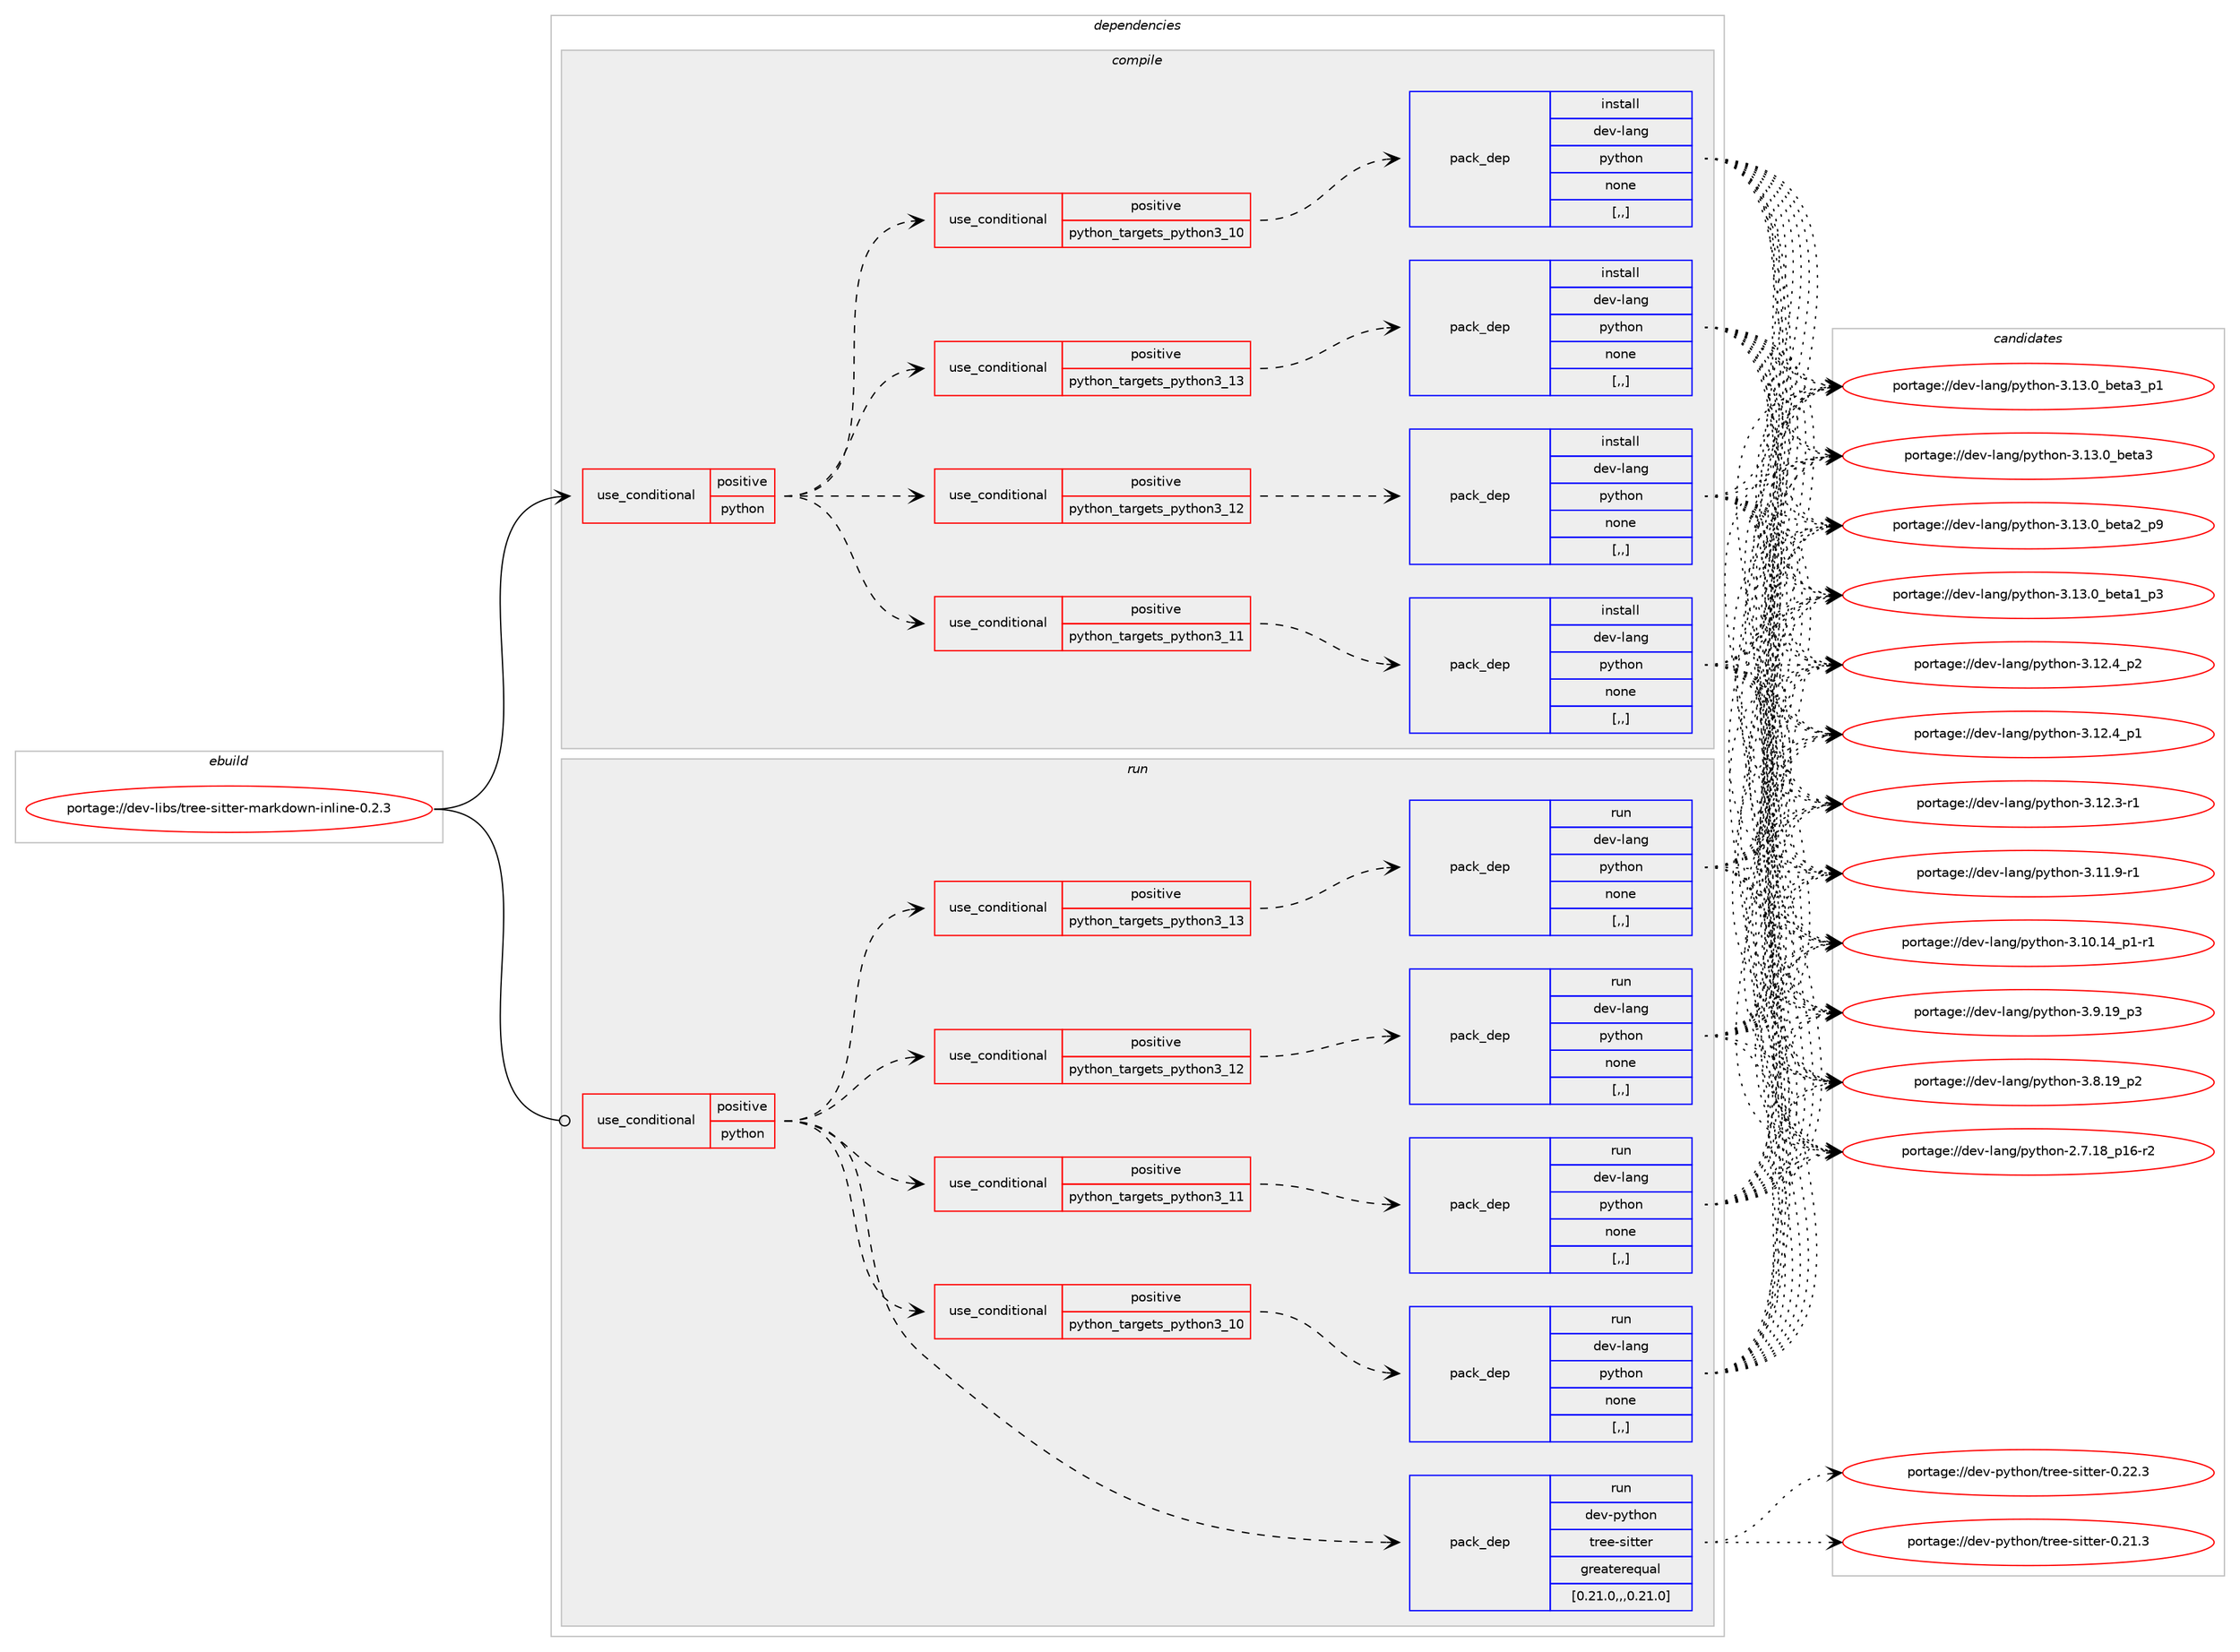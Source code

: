 digraph prolog {

# *************
# Graph options
# *************

newrank=true;
concentrate=true;
compound=true;
graph [rankdir=LR,fontname=Helvetica,fontsize=10,ranksep=1.5];#, ranksep=2.5, nodesep=0.2];
edge  [arrowhead=vee];
node  [fontname=Helvetica,fontsize=10];

# **********
# The ebuild
# **********

subgraph cluster_leftcol {
color=gray;
label=<<i>ebuild</i>>;
id [label="portage://dev-libs/tree-sitter-markdown-inline-0.2.3", color=red, width=4, href="../dev-libs/tree-sitter-markdown-inline-0.2.3.svg"];
}

# ****************
# The dependencies
# ****************

subgraph cluster_midcol {
color=gray;
label=<<i>dependencies</i>>;
subgraph cluster_compile {
fillcolor="#eeeeee";
style=filled;
label=<<i>compile</i>>;
subgraph cond28446 {
dependency114228 [label=<<TABLE BORDER="0" CELLBORDER="1" CELLSPACING="0" CELLPADDING="4"><TR><TD ROWSPAN="3" CELLPADDING="10">use_conditional</TD></TR><TR><TD>positive</TD></TR><TR><TD>python</TD></TR></TABLE>>, shape=none, color=red];
subgraph cond28447 {
dependency114229 [label=<<TABLE BORDER="0" CELLBORDER="1" CELLSPACING="0" CELLPADDING="4"><TR><TD ROWSPAN="3" CELLPADDING="10">use_conditional</TD></TR><TR><TD>positive</TD></TR><TR><TD>python_targets_python3_10</TD></TR></TABLE>>, shape=none, color=red];
subgraph pack84584 {
dependency114230 [label=<<TABLE BORDER="0" CELLBORDER="1" CELLSPACING="0" CELLPADDING="4" WIDTH="220"><TR><TD ROWSPAN="6" CELLPADDING="30">pack_dep</TD></TR><TR><TD WIDTH="110">install</TD></TR><TR><TD>dev-lang</TD></TR><TR><TD>python</TD></TR><TR><TD>none</TD></TR><TR><TD>[,,]</TD></TR></TABLE>>, shape=none, color=blue];
}
dependency114229:e -> dependency114230:w [weight=20,style="dashed",arrowhead="vee"];
}
dependency114228:e -> dependency114229:w [weight=20,style="dashed",arrowhead="vee"];
subgraph cond28448 {
dependency114231 [label=<<TABLE BORDER="0" CELLBORDER="1" CELLSPACING="0" CELLPADDING="4"><TR><TD ROWSPAN="3" CELLPADDING="10">use_conditional</TD></TR><TR><TD>positive</TD></TR><TR><TD>python_targets_python3_11</TD></TR></TABLE>>, shape=none, color=red];
subgraph pack84585 {
dependency114232 [label=<<TABLE BORDER="0" CELLBORDER="1" CELLSPACING="0" CELLPADDING="4" WIDTH="220"><TR><TD ROWSPAN="6" CELLPADDING="30">pack_dep</TD></TR><TR><TD WIDTH="110">install</TD></TR><TR><TD>dev-lang</TD></TR><TR><TD>python</TD></TR><TR><TD>none</TD></TR><TR><TD>[,,]</TD></TR></TABLE>>, shape=none, color=blue];
}
dependency114231:e -> dependency114232:w [weight=20,style="dashed",arrowhead="vee"];
}
dependency114228:e -> dependency114231:w [weight=20,style="dashed",arrowhead="vee"];
subgraph cond28449 {
dependency114233 [label=<<TABLE BORDER="0" CELLBORDER="1" CELLSPACING="0" CELLPADDING="4"><TR><TD ROWSPAN="3" CELLPADDING="10">use_conditional</TD></TR><TR><TD>positive</TD></TR><TR><TD>python_targets_python3_12</TD></TR></TABLE>>, shape=none, color=red];
subgraph pack84586 {
dependency114234 [label=<<TABLE BORDER="0" CELLBORDER="1" CELLSPACING="0" CELLPADDING="4" WIDTH="220"><TR><TD ROWSPAN="6" CELLPADDING="30">pack_dep</TD></TR><TR><TD WIDTH="110">install</TD></TR><TR><TD>dev-lang</TD></TR><TR><TD>python</TD></TR><TR><TD>none</TD></TR><TR><TD>[,,]</TD></TR></TABLE>>, shape=none, color=blue];
}
dependency114233:e -> dependency114234:w [weight=20,style="dashed",arrowhead="vee"];
}
dependency114228:e -> dependency114233:w [weight=20,style="dashed",arrowhead="vee"];
subgraph cond28450 {
dependency114235 [label=<<TABLE BORDER="0" CELLBORDER="1" CELLSPACING="0" CELLPADDING="4"><TR><TD ROWSPAN="3" CELLPADDING="10">use_conditional</TD></TR><TR><TD>positive</TD></TR><TR><TD>python_targets_python3_13</TD></TR></TABLE>>, shape=none, color=red];
subgraph pack84587 {
dependency114236 [label=<<TABLE BORDER="0" CELLBORDER="1" CELLSPACING="0" CELLPADDING="4" WIDTH="220"><TR><TD ROWSPAN="6" CELLPADDING="30">pack_dep</TD></TR><TR><TD WIDTH="110">install</TD></TR><TR><TD>dev-lang</TD></TR><TR><TD>python</TD></TR><TR><TD>none</TD></TR><TR><TD>[,,]</TD></TR></TABLE>>, shape=none, color=blue];
}
dependency114235:e -> dependency114236:w [weight=20,style="dashed",arrowhead="vee"];
}
dependency114228:e -> dependency114235:w [weight=20,style="dashed",arrowhead="vee"];
}
id:e -> dependency114228:w [weight=20,style="solid",arrowhead="vee"];
}
subgraph cluster_compileandrun {
fillcolor="#eeeeee";
style=filled;
label=<<i>compile and run</i>>;
}
subgraph cluster_run {
fillcolor="#eeeeee";
style=filled;
label=<<i>run</i>>;
subgraph cond28451 {
dependency114237 [label=<<TABLE BORDER="0" CELLBORDER="1" CELLSPACING="0" CELLPADDING="4"><TR><TD ROWSPAN="3" CELLPADDING="10">use_conditional</TD></TR><TR><TD>positive</TD></TR><TR><TD>python</TD></TR></TABLE>>, shape=none, color=red];
subgraph cond28452 {
dependency114238 [label=<<TABLE BORDER="0" CELLBORDER="1" CELLSPACING="0" CELLPADDING="4"><TR><TD ROWSPAN="3" CELLPADDING="10">use_conditional</TD></TR><TR><TD>positive</TD></TR><TR><TD>python_targets_python3_10</TD></TR></TABLE>>, shape=none, color=red];
subgraph pack84588 {
dependency114239 [label=<<TABLE BORDER="0" CELLBORDER="1" CELLSPACING="0" CELLPADDING="4" WIDTH="220"><TR><TD ROWSPAN="6" CELLPADDING="30">pack_dep</TD></TR><TR><TD WIDTH="110">run</TD></TR><TR><TD>dev-lang</TD></TR><TR><TD>python</TD></TR><TR><TD>none</TD></TR><TR><TD>[,,]</TD></TR></TABLE>>, shape=none, color=blue];
}
dependency114238:e -> dependency114239:w [weight=20,style="dashed",arrowhead="vee"];
}
dependency114237:e -> dependency114238:w [weight=20,style="dashed",arrowhead="vee"];
subgraph cond28453 {
dependency114240 [label=<<TABLE BORDER="0" CELLBORDER="1" CELLSPACING="0" CELLPADDING="4"><TR><TD ROWSPAN="3" CELLPADDING="10">use_conditional</TD></TR><TR><TD>positive</TD></TR><TR><TD>python_targets_python3_11</TD></TR></TABLE>>, shape=none, color=red];
subgraph pack84589 {
dependency114241 [label=<<TABLE BORDER="0" CELLBORDER="1" CELLSPACING="0" CELLPADDING="4" WIDTH="220"><TR><TD ROWSPAN="6" CELLPADDING="30">pack_dep</TD></TR><TR><TD WIDTH="110">run</TD></TR><TR><TD>dev-lang</TD></TR><TR><TD>python</TD></TR><TR><TD>none</TD></TR><TR><TD>[,,]</TD></TR></TABLE>>, shape=none, color=blue];
}
dependency114240:e -> dependency114241:w [weight=20,style="dashed",arrowhead="vee"];
}
dependency114237:e -> dependency114240:w [weight=20,style="dashed",arrowhead="vee"];
subgraph cond28454 {
dependency114242 [label=<<TABLE BORDER="0" CELLBORDER="1" CELLSPACING="0" CELLPADDING="4"><TR><TD ROWSPAN="3" CELLPADDING="10">use_conditional</TD></TR><TR><TD>positive</TD></TR><TR><TD>python_targets_python3_12</TD></TR></TABLE>>, shape=none, color=red];
subgraph pack84590 {
dependency114243 [label=<<TABLE BORDER="0" CELLBORDER="1" CELLSPACING="0" CELLPADDING="4" WIDTH="220"><TR><TD ROWSPAN="6" CELLPADDING="30">pack_dep</TD></TR><TR><TD WIDTH="110">run</TD></TR><TR><TD>dev-lang</TD></TR><TR><TD>python</TD></TR><TR><TD>none</TD></TR><TR><TD>[,,]</TD></TR></TABLE>>, shape=none, color=blue];
}
dependency114242:e -> dependency114243:w [weight=20,style="dashed",arrowhead="vee"];
}
dependency114237:e -> dependency114242:w [weight=20,style="dashed",arrowhead="vee"];
subgraph cond28455 {
dependency114244 [label=<<TABLE BORDER="0" CELLBORDER="1" CELLSPACING="0" CELLPADDING="4"><TR><TD ROWSPAN="3" CELLPADDING="10">use_conditional</TD></TR><TR><TD>positive</TD></TR><TR><TD>python_targets_python3_13</TD></TR></TABLE>>, shape=none, color=red];
subgraph pack84591 {
dependency114245 [label=<<TABLE BORDER="0" CELLBORDER="1" CELLSPACING="0" CELLPADDING="4" WIDTH="220"><TR><TD ROWSPAN="6" CELLPADDING="30">pack_dep</TD></TR><TR><TD WIDTH="110">run</TD></TR><TR><TD>dev-lang</TD></TR><TR><TD>python</TD></TR><TR><TD>none</TD></TR><TR><TD>[,,]</TD></TR></TABLE>>, shape=none, color=blue];
}
dependency114244:e -> dependency114245:w [weight=20,style="dashed",arrowhead="vee"];
}
dependency114237:e -> dependency114244:w [weight=20,style="dashed",arrowhead="vee"];
subgraph pack84592 {
dependency114246 [label=<<TABLE BORDER="0" CELLBORDER="1" CELLSPACING="0" CELLPADDING="4" WIDTH="220"><TR><TD ROWSPAN="6" CELLPADDING="30">pack_dep</TD></TR><TR><TD WIDTH="110">run</TD></TR><TR><TD>dev-python</TD></TR><TR><TD>tree-sitter</TD></TR><TR><TD>greaterequal</TD></TR><TR><TD>[0.21.0,,,0.21.0]</TD></TR></TABLE>>, shape=none, color=blue];
}
dependency114237:e -> dependency114246:w [weight=20,style="dashed",arrowhead="vee"];
}
id:e -> dependency114237:w [weight=20,style="solid",arrowhead="odot"];
}
}

# **************
# The candidates
# **************

subgraph cluster_choices {
rank=same;
color=gray;
label=<<i>candidates</i>>;

subgraph choice84584 {
color=black;
nodesep=1;
choice10010111845108971101034711212111610411111045514649514648959810111697519511249 [label="portage://dev-lang/python-3.13.0_beta3_p1", color=red, width=4,href="../dev-lang/python-3.13.0_beta3_p1.svg"];
choice1001011184510897110103471121211161041111104551464951464895981011169751 [label="portage://dev-lang/python-3.13.0_beta3", color=red, width=4,href="../dev-lang/python-3.13.0_beta3.svg"];
choice10010111845108971101034711212111610411111045514649514648959810111697509511257 [label="portage://dev-lang/python-3.13.0_beta2_p9", color=red, width=4,href="../dev-lang/python-3.13.0_beta2_p9.svg"];
choice10010111845108971101034711212111610411111045514649514648959810111697499511251 [label="portage://dev-lang/python-3.13.0_beta1_p3", color=red, width=4,href="../dev-lang/python-3.13.0_beta1_p3.svg"];
choice100101118451089711010347112121116104111110455146495046529511250 [label="portage://dev-lang/python-3.12.4_p2", color=red, width=4,href="../dev-lang/python-3.12.4_p2.svg"];
choice100101118451089711010347112121116104111110455146495046529511249 [label="portage://dev-lang/python-3.12.4_p1", color=red, width=4,href="../dev-lang/python-3.12.4_p1.svg"];
choice100101118451089711010347112121116104111110455146495046514511449 [label="portage://dev-lang/python-3.12.3-r1", color=red, width=4,href="../dev-lang/python-3.12.3-r1.svg"];
choice100101118451089711010347112121116104111110455146494946574511449 [label="portage://dev-lang/python-3.11.9-r1", color=red, width=4,href="../dev-lang/python-3.11.9-r1.svg"];
choice100101118451089711010347112121116104111110455146494846495295112494511449 [label="portage://dev-lang/python-3.10.14_p1-r1", color=red, width=4,href="../dev-lang/python-3.10.14_p1-r1.svg"];
choice100101118451089711010347112121116104111110455146574649579511251 [label="portage://dev-lang/python-3.9.19_p3", color=red, width=4,href="../dev-lang/python-3.9.19_p3.svg"];
choice100101118451089711010347112121116104111110455146564649579511250 [label="portage://dev-lang/python-3.8.19_p2", color=red, width=4,href="../dev-lang/python-3.8.19_p2.svg"];
choice100101118451089711010347112121116104111110455046554649569511249544511450 [label="portage://dev-lang/python-2.7.18_p16-r2", color=red, width=4,href="../dev-lang/python-2.7.18_p16-r2.svg"];
dependency114230:e -> choice10010111845108971101034711212111610411111045514649514648959810111697519511249:w [style=dotted,weight="100"];
dependency114230:e -> choice1001011184510897110103471121211161041111104551464951464895981011169751:w [style=dotted,weight="100"];
dependency114230:e -> choice10010111845108971101034711212111610411111045514649514648959810111697509511257:w [style=dotted,weight="100"];
dependency114230:e -> choice10010111845108971101034711212111610411111045514649514648959810111697499511251:w [style=dotted,weight="100"];
dependency114230:e -> choice100101118451089711010347112121116104111110455146495046529511250:w [style=dotted,weight="100"];
dependency114230:e -> choice100101118451089711010347112121116104111110455146495046529511249:w [style=dotted,weight="100"];
dependency114230:e -> choice100101118451089711010347112121116104111110455146495046514511449:w [style=dotted,weight="100"];
dependency114230:e -> choice100101118451089711010347112121116104111110455146494946574511449:w [style=dotted,weight="100"];
dependency114230:e -> choice100101118451089711010347112121116104111110455146494846495295112494511449:w [style=dotted,weight="100"];
dependency114230:e -> choice100101118451089711010347112121116104111110455146574649579511251:w [style=dotted,weight="100"];
dependency114230:e -> choice100101118451089711010347112121116104111110455146564649579511250:w [style=dotted,weight="100"];
dependency114230:e -> choice100101118451089711010347112121116104111110455046554649569511249544511450:w [style=dotted,weight="100"];
}
subgraph choice84585 {
color=black;
nodesep=1;
choice10010111845108971101034711212111610411111045514649514648959810111697519511249 [label="portage://dev-lang/python-3.13.0_beta3_p1", color=red, width=4,href="../dev-lang/python-3.13.0_beta3_p1.svg"];
choice1001011184510897110103471121211161041111104551464951464895981011169751 [label="portage://dev-lang/python-3.13.0_beta3", color=red, width=4,href="../dev-lang/python-3.13.0_beta3.svg"];
choice10010111845108971101034711212111610411111045514649514648959810111697509511257 [label="portage://dev-lang/python-3.13.0_beta2_p9", color=red, width=4,href="../dev-lang/python-3.13.0_beta2_p9.svg"];
choice10010111845108971101034711212111610411111045514649514648959810111697499511251 [label="portage://dev-lang/python-3.13.0_beta1_p3", color=red, width=4,href="../dev-lang/python-3.13.0_beta1_p3.svg"];
choice100101118451089711010347112121116104111110455146495046529511250 [label="portage://dev-lang/python-3.12.4_p2", color=red, width=4,href="../dev-lang/python-3.12.4_p2.svg"];
choice100101118451089711010347112121116104111110455146495046529511249 [label="portage://dev-lang/python-3.12.4_p1", color=red, width=4,href="../dev-lang/python-3.12.4_p1.svg"];
choice100101118451089711010347112121116104111110455146495046514511449 [label="portage://dev-lang/python-3.12.3-r1", color=red, width=4,href="../dev-lang/python-3.12.3-r1.svg"];
choice100101118451089711010347112121116104111110455146494946574511449 [label="portage://dev-lang/python-3.11.9-r1", color=red, width=4,href="../dev-lang/python-3.11.9-r1.svg"];
choice100101118451089711010347112121116104111110455146494846495295112494511449 [label="portage://dev-lang/python-3.10.14_p1-r1", color=red, width=4,href="../dev-lang/python-3.10.14_p1-r1.svg"];
choice100101118451089711010347112121116104111110455146574649579511251 [label="portage://dev-lang/python-3.9.19_p3", color=red, width=4,href="../dev-lang/python-3.9.19_p3.svg"];
choice100101118451089711010347112121116104111110455146564649579511250 [label="portage://dev-lang/python-3.8.19_p2", color=red, width=4,href="../dev-lang/python-3.8.19_p2.svg"];
choice100101118451089711010347112121116104111110455046554649569511249544511450 [label="portage://dev-lang/python-2.7.18_p16-r2", color=red, width=4,href="../dev-lang/python-2.7.18_p16-r2.svg"];
dependency114232:e -> choice10010111845108971101034711212111610411111045514649514648959810111697519511249:w [style=dotted,weight="100"];
dependency114232:e -> choice1001011184510897110103471121211161041111104551464951464895981011169751:w [style=dotted,weight="100"];
dependency114232:e -> choice10010111845108971101034711212111610411111045514649514648959810111697509511257:w [style=dotted,weight="100"];
dependency114232:e -> choice10010111845108971101034711212111610411111045514649514648959810111697499511251:w [style=dotted,weight="100"];
dependency114232:e -> choice100101118451089711010347112121116104111110455146495046529511250:w [style=dotted,weight="100"];
dependency114232:e -> choice100101118451089711010347112121116104111110455146495046529511249:w [style=dotted,weight="100"];
dependency114232:e -> choice100101118451089711010347112121116104111110455146495046514511449:w [style=dotted,weight="100"];
dependency114232:e -> choice100101118451089711010347112121116104111110455146494946574511449:w [style=dotted,weight="100"];
dependency114232:e -> choice100101118451089711010347112121116104111110455146494846495295112494511449:w [style=dotted,weight="100"];
dependency114232:e -> choice100101118451089711010347112121116104111110455146574649579511251:w [style=dotted,weight="100"];
dependency114232:e -> choice100101118451089711010347112121116104111110455146564649579511250:w [style=dotted,weight="100"];
dependency114232:e -> choice100101118451089711010347112121116104111110455046554649569511249544511450:w [style=dotted,weight="100"];
}
subgraph choice84586 {
color=black;
nodesep=1;
choice10010111845108971101034711212111610411111045514649514648959810111697519511249 [label="portage://dev-lang/python-3.13.0_beta3_p1", color=red, width=4,href="../dev-lang/python-3.13.0_beta3_p1.svg"];
choice1001011184510897110103471121211161041111104551464951464895981011169751 [label="portage://dev-lang/python-3.13.0_beta3", color=red, width=4,href="../dev-lang/python-3.13.0_beta3.svg"];
choice10010111845108971101034711212111610411111045514649514648959810111697509511257 [label="portage://dev-lang/python-3.13.0_beta2_p9", color=red, width=4,href="../dev-lang/python-3.13.0_beta2_p9.svg"];
choice10010111845108971101034711212111610411111045514649514648959810111697499511251 [label="portage://dev-lang/python-3.13.0_beta1_p3", color=red, width=4,href="../dev-lang/python-3.13.0_beta1_p3.svg"];
choice100101118451089711010347112121116104111110455146495046529511250 [label="portage://dev-lang/python-3.12.4_p2", color=red, width=4,href="../dev-lang/python-3.12.4_p2.svg"];
choice100101118451089711010347112121116104111110455146495046529511249 [label="portage://dev-lang/python-3.12.4_p1", color=red, width=4,href="../dev-lang/python-3.12.4_p1.svg"];
choice100101118451089711010347112121116104111110455146495046514511449 [label="portage://dev-lang/python-3.12.3-r1", color=red, width=4,href="../dev-lang/python-3.12.3-r1.svg"];
choice100101118451089711010347112121116104111110455146494946574511449 [label="portage://dev-lang/python-3.11.9-r1", color=red, width=4,href="../dev-lang/python-3.11.9-r1.svg"];
choice100101118451089711010347112121116104111110455146494846495295112494511449 [label="portage://dev-lang/python-3.10.14_p1-r1", color=red, width=4,href="../dev-lang/python-3.10.14_p1-r1.svg"];
choice100101118451089711010347112121116104111110455146574649579511251 [label="portage://dev-lang/python-3.9.19_p3", color=red, width=4,href="../dev-lang/python-3.9.19_p3.svg"];
choice100101118451089711010347112121116104111110455146564649579511250 [label="portage://dev-lang/python-3.8.19_p2", color=red, width=4,href="../dev-lang/python-3.8.19_p2.svg"];
choice100101118451089711010347112121116104111110455046554649569511249544511450 [label="portage://dev-lang/python-2.7.18_p16-r2", color=red, width=4,href="../dev-lang/python-2.7.18_p16-r2.svg"];
dependency114234:e -> choice10010111845108971101034711212111610411111045514649514648959810111697519511249:w [style=dotted,weight="100"];
dependency114234:e -> choice1001011184510897110103471121211161041111104551464951464895981011169751:w [style=dotted,weight="100"];
dependency114234:e -> choice10010111845108971101034711212111610411111045514649514648959810111697509511257:w [style=dotted,weight="100"];
dependency114234:e -> choice10010111845108971101034711212111610411111045514649514648959810111697499511251:w [style=dotted,weight="100"];
dependency114234:e -> choice100101118451089711010347112121116104111110455146495046529511250:w [style=dotted,weight="100"];
dependency114234:e -> choice100101118451089711010347112121116104111110455146495046529511249:w [style=dotted,weight="100"];
dependency114234:e -> choice100101118451089711010347112121116104111110455146495046514511449:w [style=dotted,weight="100"];
dependency114234:e -> choice100101118451089711010347112121116104111110455146494946574511449:w [style=dotted,weight="100"];
dependency114234:e -> choice100101118451089711010347112121116104111110455146494846495295112494511449:w [style=dotted,weight="100"];
dependency114234:e -> choice100101118451089711010347112121116104111110455146574649579511251:w [style=dotted,weight="100"];
dependency114234:e -> choice100101118451089711010347112121116104111110455146564649579511250:w [style=dotted,weight="100"];
dependency114234:e -> choice100101118451089711010347112121116104111110455046554649569511249544511450:w [style=dotted,weight="100"];
}
subgraph choice84587 {
color=black;
nodesep=1;
choice10010111845108971101034711212111610411111045514649514648959810111697519511249 [label="portage://dev-lang/python-3.13.0_beta3_p1", color=red, width=4,href="../dev-lang/python-3.13.0_beta3_p1.svg"];
choice1001011184510897110103471121211161041111104551464951464895981011169751 [label="portage://dev-lang/python-3.13.0_beta3", color=red, width=4,href="../dev-lang/python-3.13.0_beta3.svg"];
choice10010111845108971101034711212111610411111045514649514648959810111697509511257 [label="portage://dev-lang/python-3.13.0_beta2_p9", color=red, width=4,href="../dev-lang/python-3.13.0_beta2_p9.svg"];
choice10010111845108971101034711212111610411111045514649514648959810111697499511251 [label="portage://dev-lang/python-3.13.0_beta1_p3", color=red, width=4,href="../dev-lang/python-3.13.0_beta1_p3.svg"];
choice100101118451089711010347112121116104111110455146495046529511250 [label="portage://dev-lang/python-3.12.4_p2", color=red, width=4,href="../dev-lang/python-3.12.4_p2.svg"];
choice100101118451089711010347112121116104111110455146495046529511249 [label="portage://dev-lang/python-3.12.4_p1", color=red, width=4,href="../dev-lang/python-3.12.4_p1.svg"];
choice100101118451089711010347112121116104111110455146495046514511449 [label="portage://dev-lang/python-3.12.3-r1", color=red, width=4,href="../dev-lang/python-3.12.3-r1.svg"];
choice100101118451089711010347112121116104111110455146494946574511449 [label="portage://dev-lang/python-3.11.9-r1", color=red, width=4,href="../dev-lang/python-3.11.9-r1.svg"];
choice100101118451089711010347112121116104111110455146494846495295112494511449 [label="portage://dev-lang/python-3.10.14_p1-r1", color=red, width=4,href="../dev-lang/python-3.10.14_p1-r1.svg"];
choice100101118451089711010347112121116104111110455146574649579511251 [label="portage://dev-lang/python-3.9.19_p3", color=red, width=4,href="../dev-lang/python-3.9.19_p3.svg"];
choice100101118451089711010347112121116104111110455146564649579511250 [label="portage://dev-lang/python-3.8.19_p2", color=red, width=4,href="../dev-lang/python-3.8.19_p2.svg"];
choice100101118451089711010347112121116104111110455046554649569511249544511450 [label="portage://dev-lang/python-2.7.18_p16-r2", color=red, width=4,href="../dev-lang/python-2.7.18_p16-r2.svg"];
dependency114236:e -> choice10010111845108971101034711212111610411111045514649514648959810111697519511249:w [style=dotted,weight="100"];
dependency114236:e -> choice1001011184510897110103471121211161041111104551464951464895981011169751:w [style=dotted,weight="100"];
dependency114236:e -> choice10010111845108971101034711212111610411111045514649514648959810111697509511257:w [style=dotted,weight="100"];
dependency114236:e -> choice10010111845108971101034711212111610411111045514649514648959810111697499511251:w [style=dotted,weight="100"];
dependency114236:e -> choice100101118451089711010347112121116104111110455146495046529511250:w [style=dotted,weight="100"];
dependency114236:e -> choice100101118451089711010347112121116104111110455146495046529511249:w [style=dotted,weight="100"];
dependency114236:e -> choice100101118451089711010347112121116104111110455146495046514511449:w [style=dotted,weight="100"];
dependency114236:e -> choice100101118451089711010347112121116104111110455146494946574511449:w [style=dotted,weight="100"];
dependency114236:e -> choice100101118451089711010347112121116104111110455146494846495295112494511449:w [style=dotted,weight="100"];
dependency114236:e -> choice100101118451089711010347112121116104111110455146574649579511251:w [style=dotted,weight="100"];
dependency114236:e -> choice100101118451089711010347112121116104111110455146564649579511250:w [style=dotted,weight="100"];
dependency114236:e -> choice100101118451089711010347112121116104111110455046554649569511249544511450:w [style=dotted,weight="100"];
}
subgraph choice84588 {
color=black;
nodesep=1;
choice10010111845108971101034711212111610411111045514649514648959810111697519511249 [label="portage://dev-lang/python-3.13.0_beta3_p1", color=red, width=4,href="../dev-lang/python-3.13.0_beta3_p1.svg"];
choice1001011184510897110103471121211161041111104551464951464895981011169751 [label="portage://dev-lang/python-3.13.0_beta3", color=red, width=4,href="../dev-lang/python-3.13.0_beta3.svg"];
choice10010111845108971101034711212111610411111045514649514648959810111697509511257 [label="portage://dev-lang/python-3.13.0_beta2_p9", color=red, width=4,href="../dev-lang/python-3.13.0_beta2_p9.svg"];
choice10010111845108971101034711212111610411111045514649514648959810111697499511251 [label="portage://dev-lang/python-3.13.0_beta1_p3", color=red, width=4,href="../dev-lang/python-3.13.0_beta1_p3.svg"];
choice100101118451089711010347112121116104111110455146495046529511250 [label="portage://dev-lang/python-3.12.4_p2", color=red, width=4,href="../dev-lang/python-3.12.4_p2.svg"];
choice100101118451089711010347112121116104111110455146495046529511249 [label="portage://dev-lang/python-3.12.4_p1", color=red, width=4,href="../dev-lang/python-3.12.4_p1.svg"];
choice100101118451089711010347112121116104111110455146495046514511449 [label="portage://dev-lang/python-3.12.3-r1", color=red, width=4,href="../dev-lang/python-3.12.3-r1.svg"];
choice100101118451089711010347112121116104111110455146494946574511449 [label="portage://dev-lang/python-3.11.9-r1", color=red, width=4,href="../dev-lang/python-3.11.9-r1.svg"];
choice100101118451089711010347112121116104111110455146494846495295112494511449 [label="portage://dev-lang/python-3.10.14_p1-r1", color=red, width=4,href="../dev-lang/python-3.10.14_p1-r1.svg"];
choice100101118451089711010347112121116104111110455146574649579511251 [label="portage://dev-lang/python-3.9.19_p3", color=red, width=4,href="../dev-lang/python-3.9.19_p3.svg"];
choice100101118451089711010347112121116104111110455146564649579511250 [label="portage://dev-lang/python-3.8.19_p2", color=red, width=4,href="../dev-lang/python-3.8.19_p2.svg"];
choice100101118451089711010347112121116104111110455046554649569511249544511450 [label="portage://dev-lang/python-2.7.18_p16-r2", color=red, width=4,href="../dev-lang/python-2.7.18_p16-r2.svg"];
dependency114239:e -> choice10010111845108971101034711212111610411111045514649514648959810111697519511249:w [style=dotted,weight="100"];
dependency114239:e -> choice1001011184510897110103471121211161041111104551464951464895981011169751:w [style=dotted,weight="100"];
dependency114239:e -> choice10010111845108971101034711212111610411111045514649514648959810111697509511257:w [style=dotted,weight="100"];
dependency114239:e -> choice10010111845108971101034711212111610411111045514649514648959810111697499511251:w [style=dotted,weight="100"];
dependency114239:e -> choice100101118451089711010347112121116104111110455146495046529511250:w [style=dotted,weight="100"];
dependency114239:e -> choice100101118451089711010347112121116104111110455146495046529511249:w [style=dotted,weight="100"];
dependency114239:e -> choice100101118451089711010347112121116104111110455146495046514511449:w [style=dotted,weight="100"];
dependency114239:e -> choice100101118451089711010347112121116104111110455146494946574511449:w [style=dotted,weight="100"];
dependency114239:e -> choice100101118451089711010347112121116104111110455146494846495295112494511449:w [style=dotted,weight="100"];
dependency114239:e -> choice100101118451089711010347112121116104111110455146574649579511251:w [style=dotted,weight="100"];
dependency114239:e -> choice100101118451089711010347112121116104111110455146564649579511250:w [style=dotted,weight="100"];
dependency114239:e -> choice100101118451089711010347112121116104111110455046554649569511249544511450:w [style=dotted,weight="100"];
}
subgraph choice84589 {
color=black;
nodesep=1;
choice10010111845108971101034711212111610411111045514649514648959810111697519511249 [label="portage://dev-lang/python-3.13.0_beta3_p1", color=red, width=4,href="../dev-lang/python-3.13.0_beta3_p1.svg"];
choice1001011184510897110103471121211161041111104551464951464895981011169751 [label="portage://dev-lang/python-3.13.0_beta3", color=red, width=4,href="../dev-lang/python-3.13.0_beta3.svg"];
choice10010111845108971101034711212111610411111045514649514648959810111697509511257 [label="portage://dev-lang/python-3.13.0_beta2_p9", color=red, width=4,href="../dev-lang/python-3.13.0_beta2_p9.svg"];
choice10010111845108971101034711212111610411111045514649514648959810111697499511251 [label="portage://dev-lang/python-3.13.0_beta1_p3", color=red, width=4,href="../dev-lang/python-3.13.0_beta1_p3.svg"];
choice100101118451089711010347112121116104111110455146495046529511250 [label="portage://dev-lang/python-3.12.4_p2", color=red, width=4,href="../dev-lang/python-3.12.4_p2.svg"];
choice100101118451089711010347112121116104111110455146495046529511249 [label="portage://dev-lang/python-3.12.4_p1", color=red, width=4,href="../dev-lang/python-3.12.4_p1.svg"];
choice100101118451089711010347112121116104111110455146495046514511449 [label="portage://dev-lang/python-3.12.3-r1", color=red, width=4,href="../dev-lang/python-3.12.3-r1.svg"];
choice100101118451089711010347112121116104111110455146494946574511449 [label="portage://dev-lang/python-3.11.9-r1", color=red, width=4,href="../dev-lang/python-3.11.9-r1.svg"];
choice100101118451089711010347112121116104111110455146494846495295112494511449 [label="portage://dev-lang/python-3.10.14_p1-r1", color=red, width=4,href="../dev-lang/python-3.10.14_p1-r1.svg"];
choice100101118451089711010347112121116104111110455146574649579511251 [label="portage://dev-lang/python-3.9.19_p3", color=red, width=4,href="../dev-lang/python-3.9.19_p3.svg"];
choice100101118451089711010347112121116104111110455146564649579511250 [label="portage://dev-lang/python-3.8.19_p2", color=red, width=4,href="../dev-lang/python-3.8.19_p2.svg"];
choice100101118451089711010347112121116104111110455046554649569511249544511450 [label="portage://dev-lang/python-2.7.18_p16-r2", color=red, width=4,href="../dev-lang/python-2.7.18_p16-r2.svg"];
dependency114241:e -> choice10010111845108971101034711212111610411111045514649514648959810111697519511249:w [style=dotted,weight="100"];
dependency114241:e -> choice1001011184510897110103471121211161041111104551464951464895981011169751:w [style=dotted,weight="100"];
dependency114241:e -> choice10010111845108971101034711212111610411111045514649514648959810111697509511257:w [style=dotted,weight="100"];
dependency114241:e -> choice10010111845108971101034711212111610411111045514649514648959810111697499511251:w [style=dotted,weight="100"];
dependency114241:e -> choice100101118451089711010347112121116104111110455146495046529511250:w [style=dotted,weight="100"];
dependency114241:e -> choice100101118451089711010347112121116104111110455146495046529511249:w [style=dotted,weight="100"];
dependency114241:e -> choice100101118451089711010347112121116104111110455146495046514511449:w [style=dotted,weight="100"];
dependency114241:e -> choice100101118451089711010347112121116104111110455146494946574511449:w [style=dotted,weight="100"];
dependency114241:e -> choice100101118451089711010347112121116104111110455146494846495295112494511449:w [style=dotted,weight="100"];
dependency114241:e -> choice100101118451089711010347112121116104111110455146574649579511251:w [style=dotted,weight="100"];
dependency114241:e -> choice100101118451089711010347112121116104111110455146564649579511250:w [style=dotted,weight="100"];
dependency114241:e -> choice100101118451089711010347112121116104111110455046554649569511249544511450:w [style=dotted,weight="100"];
}
subgraph choice84590 {
color=black;
nodesep=1;
choice10010111845108971101034711212111610411111045514649514648959810111697519511249 [label="portage://dev-lang/python-3.13.0_beta3_p1", color=red, width=4,href="../dev-lang/python-3.13.0_beta3_p1.svg"];
choice1001011184510897110103471121211161041111104551464951464895981011169751 [label="portage://dev-lang/python-3.13.0_beta3", color=red, width=4,href="../dev-lang/python-3.13.0_beta3.svg"];
choice10010111845108971101034711212111610411111045514649514648959810111697509511257 [label="portage://dev-lang/python-3.13.0_beta2_p9", color=red, width=4,href="../dev-lang/python-3.13.0_beta2_p9.svg"];
choice10010111845108971101034711212111610411111045514649514648959810111697499511251 [label="portage://dev-lang/python-3.13.0_beta1_p3", color=red, width=4,href="../dev-lang/python-3.13.0_beta1_p3.svg"];
choice100101118451089711010347112121116104111110455146495046529511250 [label="portage://dev-lang/python-3.12.4_p2", color=red, width=4,href="../dev-lang/python-3.12.4_p2.svg"];
choice100101118451089711010347112121116104111110455146495046529511249 [label="portage://dev-lang/python-3.12.4_p1", color=red, width=4,href="../dev-lang/python-3.12.4_p1.svg"];
choice100101118451089711010347112121116104111110455146495046514511449 [label="portage://dev-lang/python-3.12.3-r1", color=red, width=4,href="../dev-lang/python-3.12.3-r1.svg"];
choice100101118451089711010347112121116104111110455146494946574511449 [label="portage://dev-lang/python-3.11.9-r1", color=red, width=4,href="../dev-lang/python-3.11.9-r1.svg"];
choice100101118451089711010347112121116104111110455146494846495295112494511449 [label="portage://dev-lang/python-3.10.14_p1-r1", color=red, width=4,href="../dev-lang/python-3.10.14_p1-r1.svg"];
choice100101118451089711010347112121116104111110455146574649579511251 [label="portage://dev-lang/python-3.9.19_p3", color=red, width=4,href="../dev-lang/python-3.9.19_p3.svg"];
choice100101118451089711010347112121116104111110455146564649579511250 [label="portage://dev-lang/python-3.8.19_p2", color=red, width=4,href="../dev-lang/python-3.8.19_p2.svg"];
choice100101118451089711010347112121116104111110455046554649569511249544511450 [label="portage://dev-lang/python-2.7.18_p16-r2", color=red, width=4,href="../dev-lang/python-2.7.18_p16-r2.svg"];
dependency114243:e -> choice10010111845108971101034711212111610411111045514649514648959810111697519511249:w [style=dotted,weight="100"];
dependency114243:e -> choice1001011184510897110103471121211161041111104551464951464895981011169751:w [style=dotted,weight="100"];
dependency114243:e -> choice10010111845108971101034711212111610411111045514649514648959810111697509511257:w [style=dotted,weight="100"];
dependency114243:e -> choice10010111845108971101034711212111610411111045514649514648959810111697499511251:w [style=dotted,weight="100"];
dependency114243:e -> choice100101118451089711010347112121116104111110455146495046529511250:w [style=dotted,weight="100"];
dependency114243:e -> choice100101118451089711010347112121116104111110455146495046529511249:w [style=dotted,weight="100"];
dependency114243:e -> choice100101118451089711010347112121116104111110455146495046514511449:w [style=dotted,weight="100"];
dependency114243:e -> choice100101118451089711010347112121116104111110455146494946574511449:w [style=dotted,weight="100"];
dependency114243:e -> choice100101118451089711010347112121116104111110455146494846495295112494511449:w [style=dotted,weight="100"];
dependency114243:e -> choice100101118451089711010347112121116104111110455146574649579511251:w [style=dotted,weight="100"];
dependency114243:e -> choice100101118451089711010347112121116104111110455146564649579511250:w [style=dotted,weight="100"];
dependency114243:e -> choice100101118451089711010347112121116104111110455046554649569511249544511450:w [style=dotted,weight="100"];
}
subgraph choice84591 {
color=black;
nodesep=1;
choice10010111845108971101034711212111610411111045514649514648959810111697519511249 [label="portage://dev-lang/python-3.13.0_beta3_p1", color=red, width=4,href="../dev-lang/python-3.13.0_beta3_p1.svg"];
choice1001011184510897110103471121211161041111104551464951464895981011169751 [label="portage://dev-lang/python-3.13.0_beta3", color=red, width=4,href="../dev-lang/python-3.13.0_beta3.svg"];
choice10010111845108971101034711212111610411111045514649514648959810111697509511257 [label="portage://dev-lang/python-3.13.0_beta2_p9", color=red, width=4,href="../dev-lang/python-3.13.0_beta2_p9.svg"];
choice10010111845108971101034711212111610411111045514649514648959810111697499511251 [label="portage://dev-lang/python-3.13.0_beta1_p3", color=red, width=4,href="../dev-lang/python-3.13.0_beta1_p3.svg"];
choice100101118451089711010347112121116104111110455146495046529511250 [label="portage://dev-lang/python-3.12.4_p2", color=red, width=4,href="../dev-lang/python-3.12.4_p2.svg"];
choice100101118451089711010347112121116104111110455146495046529511249 [label="portage://dev-lang/python-3.12.4_p1", color=red, width=4,href="../dev-lang/python-3.12.4_p1.svg"];
choice100101118451089711010347112121116104111110455146495046514511449 [label="portage://dev-lang/python-3.12.3-r1", color=red, width=4,href="../dev-lang/python-3.12.3-r1.svg"];
choice100101118451089711010347112121116104111110455146494946574511449 [label="portage://dev-lang/python-3.11.9-r1", color=red, width=4,href="../dev-lang/python-3.11.9-r1.svg"];
choice100101118451089711010347112121116104111110455146494846495295112494511449 [label="portage://dev-lang/python-3.10.14_p1-r1", color=red, width=4,href="../dev-lang/python-3.10.14_p1-r1.svg"];
choice100101118451089711010347112121116104111110455146574649579511251 [label="portage://dev-lang/python-3.9.19_p3", color=red, width=4,href="../dev-lang/python-3.9.19_p3.svg"];
choice100101118451089711010347112121116104111110455146564649579511250 [label="portage://dev-lang/python-3.8.19_p2", color=red, width=4,href="../dev-lang/python-3.8.19_p2.svg"];
choice100101118451089711010347112121116104111110455046554649569511249544511450 [label="portage://dev-lang/python-2.7.18_p16-r2", color=red, width=4,href="../dev-lang/python-2.7.18_p16-r2.svg"];
dependency114245:e -> choice10010111845108971101034711212111610411111045514649514648959810111697519511249:w [style=dotted,weight="100"];
dependency114245:e -> choice1001011184510897110103471121211161041111104551464951464895981011169751:w [style=dotted,weight="100"];
dependency114245:e -> choice10010111845108971101034711212111610411111045514649514648959810111697509511257:w [style=dotted,weight="100"];
dependency114245:e -> choice10010111845108971101034711212111610411111045514649514648959810111697499511251:w [style=dotted,weight="100"];
dependency114245:e -> choice100101118451089711010347112121116104111110455146495046529511250:w [style=dotted,weight="100"];
dependency114245:e -> choice100101118451089711010347112121116104111110455146495046529511249:w [style=dotted,weight="100"];
dependency114245:e -> choice100101118451089711010347112121116104111110455146495046514511449:w [style=dotted,weight="100"];
dependency114245:e -> choice100101118451089711010347112121116104111110455146494946574511449:w [style=dotted,weight="100"];
dependency114245:e -> choice100101118451089711010347112121116104111110455146494846495295112494511449:w [style=dotted,weight="100"];
dependency114245:e -> choice100101118451089711010347112121116104111110455146574649579511251:w [style=dotted,weight="100"];
dependency114245:e -> choice100101118451089711010347112121116104111110455146564649579511250:w [style=dotted,weight="100"];
dependency114245:e -> choice100101118451089711010347112121116104111110455046554649569511249544511450:w [style=dotted,weight="100"];
}
subgraph choice84592 {
color=black;
nodesep=1;
choice10010111845112121116104111110471161141011014511510511611610111445484650504651 [label="portage://dev-python/tree-sitter-0.22.3", color=red, width=4,href="../dev-python/tree-sitter-0.22.3.svg"];
choice10010111845112121116104111110471161141011014511510511611610111445484650494651 [label="portage://dev-python/tree-sitter-0.21.3", color=red, width=4,href="../dev-python/tree-sitter-0.21.3.svg"];
dependency114246:e -> choice10010111845112121116104111110471161141011014511510511611610111445484650504651:w [style=dotted,weight="100"];
dependency114246:e -> choice10010111845112121116104111110471161141011014511510511611610111445484650494651:w [style=dotted,weight="100"];
}
}

}
